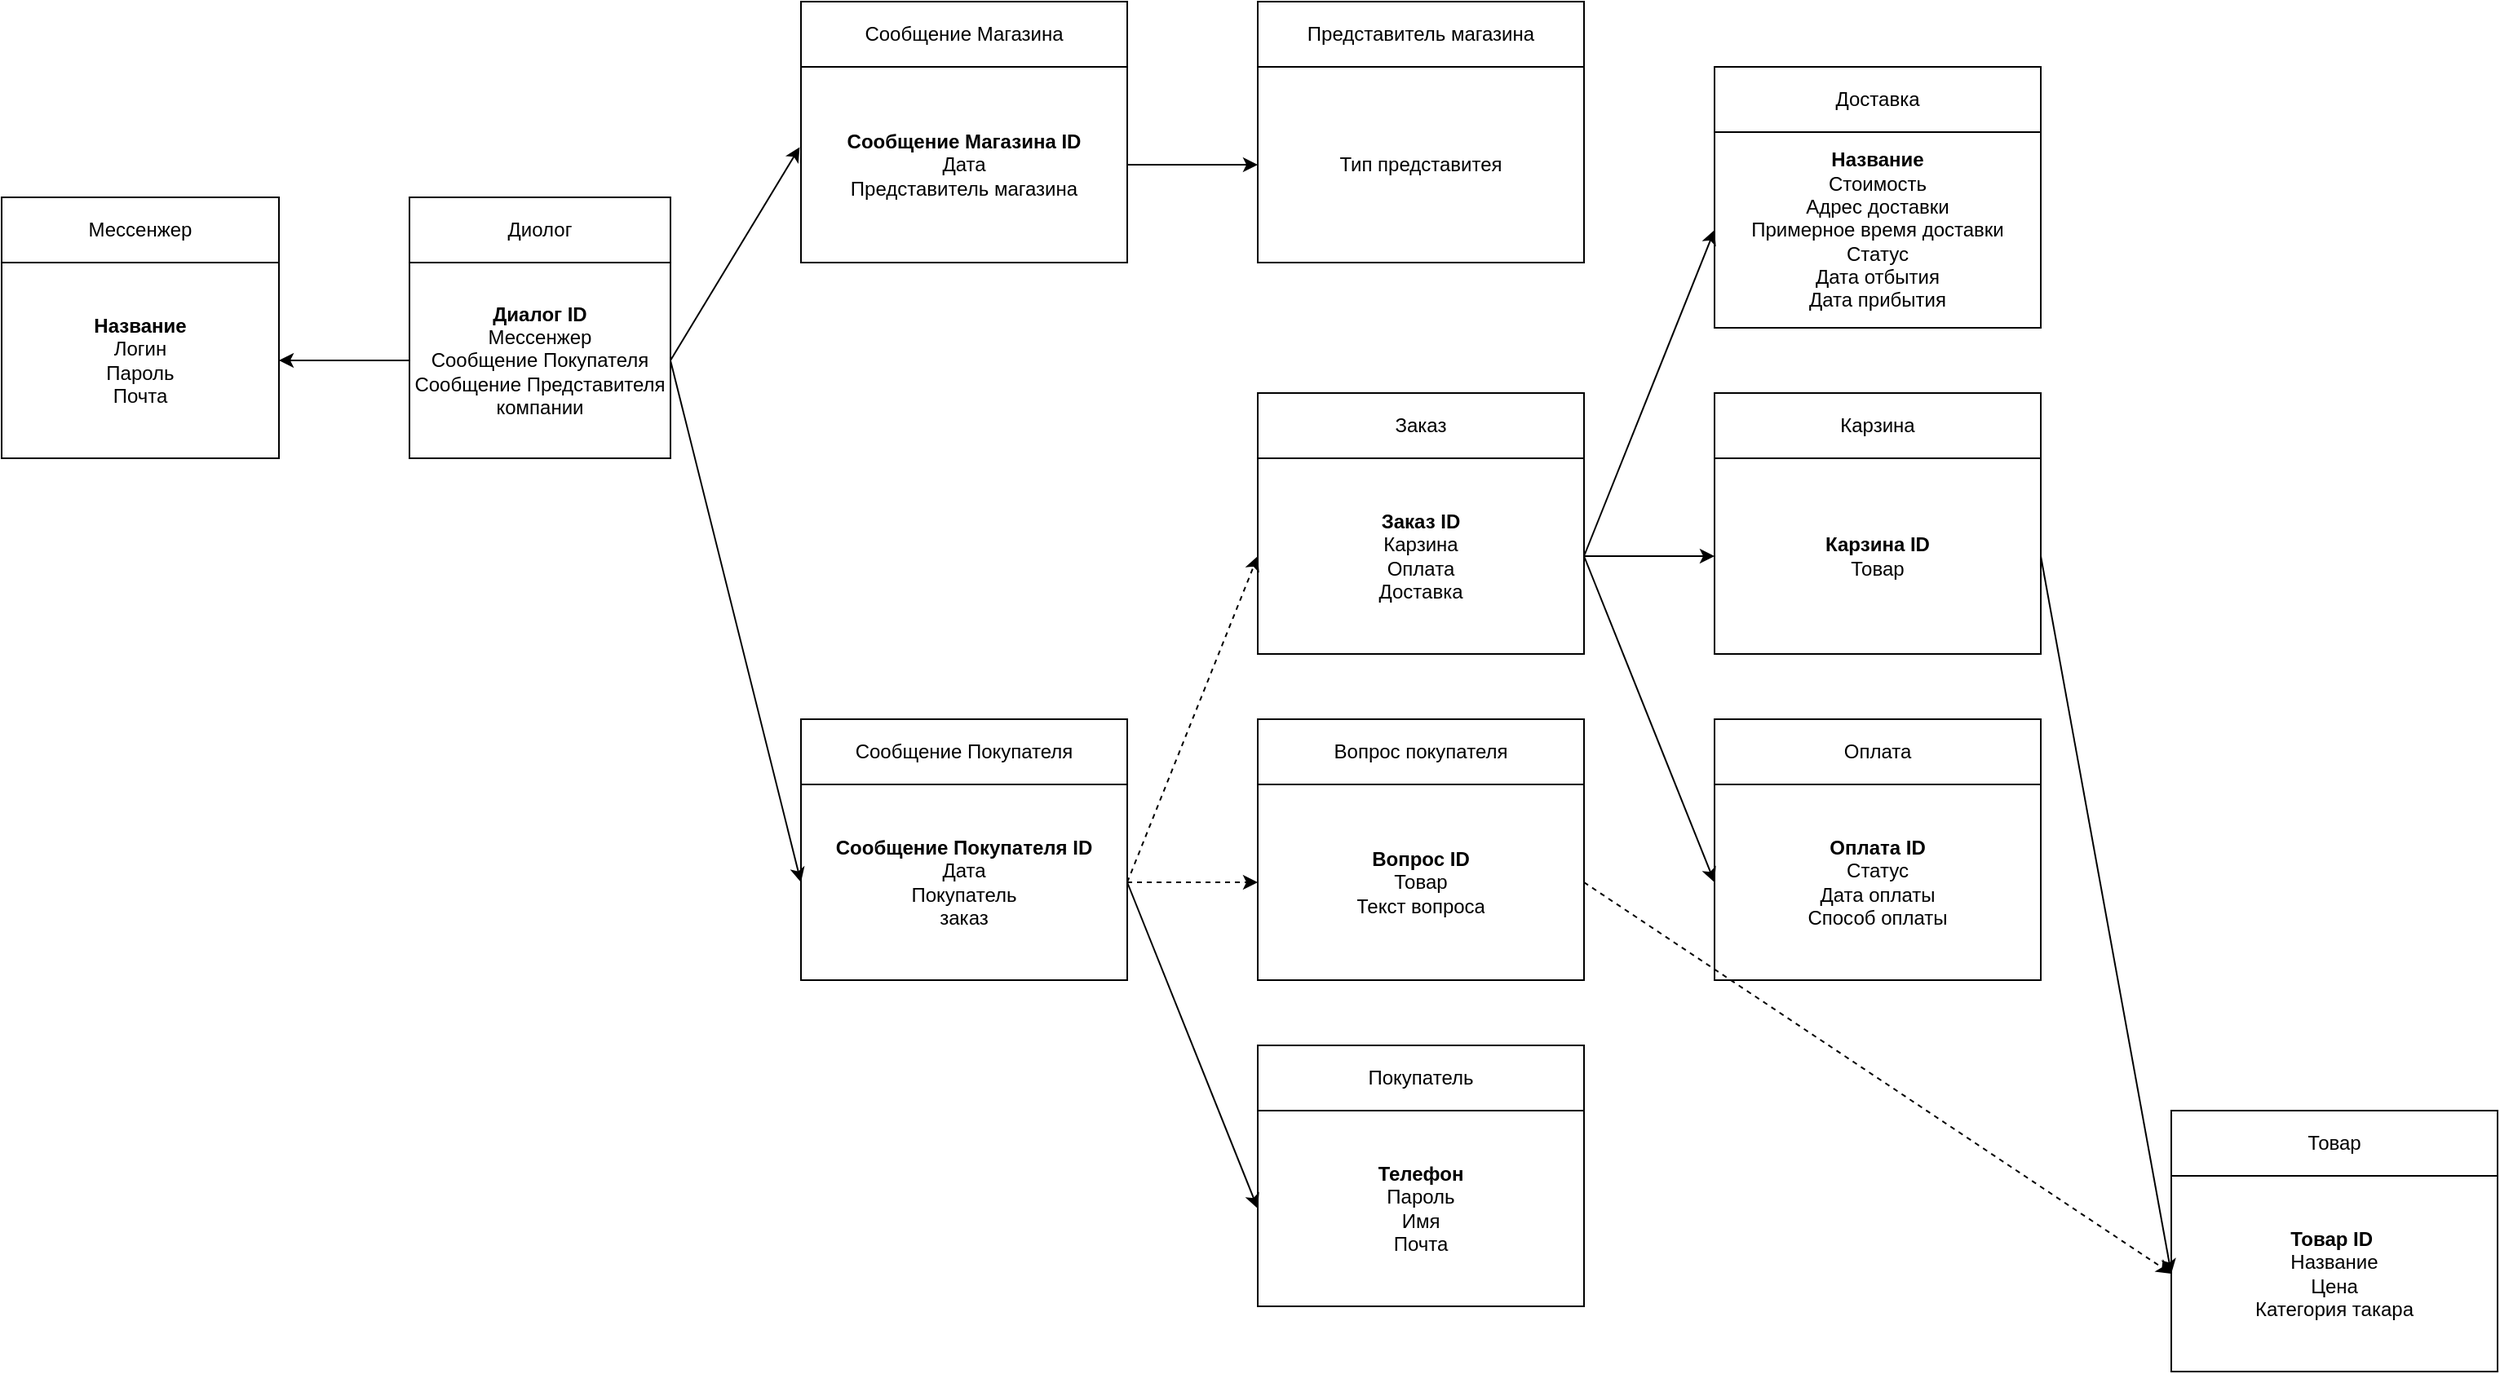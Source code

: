 <mxfile version="13.9.9" type="github">
  <diagram id="C5RBs43oDa-KdzZeNtuy" name="Page-1">
    <mxGraphModel dx="3197" dy="1323" grid="1" gridSize="10" guides="1" tooltips="1" connect="1" arrows="1" fold="1" page="1" pageScale="1" pageWidth="827" pageHeight="1169" math="0" shadow="0">
      <root>
        <mxCell id="WIyWlLk6GJQsqaUBKTNV-0" />
        <mxCell id="WIyWlLk6GJQsqaUBKTNV-1" parent="WIyWlLk6GJQsqaUBKTNV-0" />
        <mxCell id="WCMqi-JjXJPowefvI_k4-24" style="edgeStyle=none;rounded=0;orthogonalLoop=1;jettySize=auto;html=1;exitX=0;exitY=0.25;exitDx=0;exitDy=0;" parent="WIyWlLk6GJQsqaUBKTNV-1" edge="1">
          <mxGeometry relative="1" as="geometry">
            <mxPoint x="280" y="290" as="sourcePoint" />
            <mxPoint x="280" y="290" as="targetPoint" />
          </mxGeometry>
        </mxCell>
        <mxCell id="WCMqi-JjXJPowefvI_k4-28" value="" style="shape=table;html=1;whiteSpace=wrap;startSize=0;container=1;collapsible=0;childLayout=tableLayout;swimlaneFillColor=none;" parent="WIyWlLk6GJQsqaUBKTNV-1" vertex="1">
          <mxGeometry x="-40" y="760" width="200" height="160" as="geometry" />
        </mxCell>
        <mxCell id="WCMqi-JjXJPowefvI_k4-29" value="" style="shape=partialRectangle;html=1;whiteSpace=wrap;collapsible=0;dropTarget=0;pointerEvents=0;fillColor=none;top=0;left=0;bottom=0;right=0;points=[[0,0.5],[1,0.5]];portConstraint=eastwest;" parent="WCMqi-JjXJPowefvI_k4-28" vertex="1">
          <mxGeometry width="200" height="40" as="geometry" />
        </mxCell>
        <mxCell id="WCMqi-JjXJPowefvI_k4-30" value="Покупатель" style="shape=partialRectangle;html=1;whiteSpace=wrap;connectable=0;overflow=hidden;fillColor=none;top=0;left=0;bottom=0;right=0;" parent="WCMqi-JjXJPowefvI_k4-29" vertex="1">
          <mxGeometry width="200" height="40" as="geometry" />
        </mxCell>
        <mxCell id="WCMqi-JjXJPowefvI_k4-31" value="" style="shape=partialRectangle;html=1;whiteSpace=wrap;collapsible=0;dropTarget=0;pointerEvents=0;fillColor=none;top=0;left=0;bottom=0;right=0;points=[[0,0.5],[1,0.5]];portConstraint=eastwest;" parent="WCMqi-JjXJPowefvI_k4-28" vertex="1">
          <mxGeometry y="40" width="200" height="120" as="geometry" />
        </mxCell>
        <mxCell id="WCMqi-JjXJPowefvI_k4-32" value="&lt;span&gt;&lt;b&gt;Телефон&lt;/b&gt;&lt;br&gt;Пароль&lt;br&gt;Имя&lt;br&gt;Почта&lt;/span&gt;" style="shape=partialRectangle;html=1;whiteSpace=wrap;connectable=0;overflow=hidden;fillColor=none;top=0;left=0;bottom=0;right=0;" parent="WCMqi-JjXJPowefvI_k4-31" vertex="1">
          <mxGeometry width="200" height="120" as="geometry" />
        </mxCell>
        <mxCell id="WCMqi-JjXJPowefvI_k4-46" value="" style="shape=table;html=1;whiteSpace=wrap;startSize=0;container=1;collapsible=0;childLayout=tableLayout;" parent="WIyWlLk6GJQsqaUBKTNV-1" vertex="1">
          <mxGeometry x="-320" y="560" width="200" height="160" as="geometry" />
        </mxCell>
        <mxCell id="WCMqi-JjXJPowefvI_k4-47" value="" style="shape=partialRectangle;html=1;whiteSpace=wrap;collapsible=0;dropTarget=0;pointerEvents=0;fillColor=none;top=0;left=0;bottom=0;right=0;points=[[0,0.5],[1,0.5]];portConstraint=eastwest;" parent="WCMqi-JjXJPowefvI_k4-46" vertex="1">
          <mxGeometry width="200" height="40" as="geometry" />
        </mxCell>
        <mxCell id="WCMqi-JjXJPowefvI_k4-48" value="Сообщение Покупателя" style="shape=partialRectangle;html=1;whiteSpace=wrap;connectable=0;overflow=hidden;fillColor=none;top=0;left=0;bottom=0;right=0;" parent="WCMqi-JjXJPowefvI_k4-47" vertex="1">
          <mxGeometry width="200" height="40" as="geometry" />
        </mxCell>
        <mxCell id="WCMqi-JjXJPowefvI_k4-49" value="" style="shape=partialRectangle;html=1;whiteSpace=wrap;collapsible=0;dropTarget=0;pointerEvents=0;fillColor=none;top=0;left=0;bottom=0;right=0;points=[[0,0.5],[1,0.5]];portConstraint=eastwest;" parent="WCMqi-JjXJPowefvI_k4-46" vertex="1">
          <mxGeometry y="40" width="200" height="120" as="geometry" />
        </mxCell>
        <mxCell id="WCMqi-JjXJPowefvI_k4-50" value="&lt;b&gt;Сообщение Покупателя ID&lt;/b&gt;&lt;br&gt;Дата&lt;br&gt;Покупатель&lt;br&gt;заказ" style="shape=partialRectangle;html=1;whiteSpace=wrap;connectable=0;overflow=hidden;fillColor=none;top=0;left=0;bottom=0;right=0;" parent="WCMqi-JjXJPowefvI_k4-49" vertex="1">
          <mxGeometry width="200" height="120" as="geometry" />
        </mxCell>
        <mxCell id="WCMqi-JjXJPowefvI_k4-51" value="" style="shape=table;html=1;whiteSpace=wrap;startSize=0;container=1;collapsible=0;childLayout=tableLayout;" parent="WIyWlLk6GJQsqaUBKTNV-1" vertex="1">
          <mxGeometry x="-560" y="240" width="160" height="160" as="geometry" />
        </mxCell>
        <mxCell id="WCMqi-JjXJPowefvI_k4-52" value="" style="shape=partialRectangle;html=1;whiteSpace=wrap;collapsible=0;dropTarget=0;pointerEvents=0;fillColor=none;top=0;left=0;bottom=0;right=0;points=[[0,0.5],[1,0.5]];portConstraint=eastwest;" parent="WCMqi-JjXJPowefvI_k4-51" vertex="1">
          <mxGeometry width="160" height="40" as="geometry" />
        </mxCell>
        <mxCell id="WCMqi-JjXJPowefvI_k4-53" value="Диолог" style="shape=partialRectangle;html=1;whiteSpace=wrap;connectable=0;overflow=hidden;fillColor=none;top=0;left=0;bottom=0;right=0;" parent="WCMqi-JjXJPowefvI_k4-52" vertex="1">
          <mxGeometry width="160" height="40" as="geometry" />
        </mxCell>
        <mxCell id="WCMqi-JjXJPowefvI_k4-54" value="" style="shape=partialRectangle;html=1;whiteSpace=wrap;collapsible=0;dropTarget=0;pointerEvents=0;fillColor=none;top=0;left=0;bottom=0;right=0;points=[[0,0.5],[1,0.5]];portConstraint=eastwest;" parent="WCMqi-JjXJPowefvI_k4-51" vertex="1">
          <mxGeometry y="40" width="160" height="120" as="geometry" />
        </mxCell>
        <mxCell id="WCMqi-JjXJPowefvI_k4-55" value="&lt;b&gt;Диалог ID&lt;br&gt;&lt;/b&gt;Мессенжер&lt;br&gt;Сообщение Покупателя&lt;br&gt;Сообщение Представителя компании" style="shape=partialRectangle;html=1;whiteSpace=wrap;connectable=0;overflow=hidden;fillColor=none;top=0;left=0;bottom=0;right=0;" parent="WCMqi-JjXJPowefvI_k4-54" vertex="1">
          <mxGeometry width="160" height="120" as="geometry" />
        </mxCell>
        <mxCell id="WCMqi-JjXJPowefvI_k4-56" value="" style="shape=table;html=1;whiteSpace=wrap;startSize=0;container=1;collapsible=0;childLayout=tableLayout;" parent="WIyWlLk6GJQsqaUBKTNV-1" vertex="1">
          <mxGeometry x="520" y="800" width="200" height="160" as="geometry" />
        </mxCell>
        <mxCell id="WCMqi-JjXJPowefvI_k4-57" value="" style="shape=partialRectangle;html=1;whiteSpace=wrap;collapsible=0;dropTarget=0;pointerEvents=0;fillColor=none;top=0;left=0;bottom=0;right=0;points=[[0,0.5],[1,0.5]];portConstraint=eastwest;" parent="WCMqi-JjXJPowefvI_k4-56" vertex="1">
          <mxGeometry width="200" height="40" as="geometry" />
        </mxCell>
        <mxCell id="WCMqi-JjXJPowefvI_k4-58" value="Товар" style="shape=partialRectangle;html=1;whiteSpace=wrap;connectable=0;overflow=hidden;fillColor=none;top=0;left=0;bottom=0;right=0;" parent="WCMqi-JjXJPowefvI_k4-57" vertex="1">
          <mxGeometry width="200" height="40" as="geometry" />
        </mxCell>
        <mxCell id="WCMqi-JjXJPowefvI_k4-59" value="" style="shape=partialRectangle;html=1;whiteSpace=wrap;collapsible=0;dropTarget=0;pointerEvents=0;fillColor=none;top=0;left=0;bottom=0;right=0;points=[[0,0.5],[1,0.5]];portConstraint=eastwest;" parent="WCMqi-JjXJPowefvI_k4-56" vertex="1">
          <mxGeometry y="40" width="200" height="120" as="geometry" />
        </mxCell>
        <mxCell id="WCMqi-JjXJPowefvI_k4-60" value="&lt;b&gt;Товар ID&lt;/b&gt;&amp;nbsp;&lt;br&gt;Название&lt;br&gt;Цена&lt;br&gt;Категория такара" style="shape=partialRectangle;html=1;whiteSpace=wrap;connectable=0;overflow=hidden;fillColor=none;top=0;left=0;bottom=0;right=0;" parent="WCMqi-JjXJPowefvI_k4-59" vertex="1">
          <mxGeometry width="200" height="120" as="geometry" />
        </mxCell>
        <mxCell id="WCMqi-JjXJPowefvI_k4-61" value="" style="shape=table;html=1;whiteSpace=wrap;startSize=0;container=1;collapsible=0;childLayout=tableLayout;" parent="WIyWlLk6GJQsqaUBKTNV-1" vertex="1">
          <mxGeometry x="240" y="360" width="200" height="160" as="geometry" />
        </mxCell>
        <mxCell id="WCMqi-JjXJPowefvI_k4-62" value="" style="shape=partialRectangle;html=1;whiteSpace=wrap;collapsible=0;dropTarget=0;pointerEvents=0;fillColor=none;top=0;left=0;bottom=0;right=0;points=[[0,0.5],[1,0.5]];portConstraint=eastwest;" parent="WCMqi-JjXJPowefvI_k4-61" vertex="1">
          <mxGeometry width="200" height="40" as="geometry" />
        </mxCell>
        <mxCell id="WCMqi-JjXJPowefvI_k4-63" value="Карзина" style="shape=partialRectangle;html=1;whiteSpace=wrap;connectable=0;overflow=hidden;fillColor=none;top=0;left=0;bottom=0;right=0;" parent="WCMqi-JjXJPowefvI_k4-62" vertex="1">
          <mxGeometry width="200" height="40" as="geometry" />
        </mxCell>
        <mxCell id="WCMqi-JjXJPowefvI_k4-64" value="" style="shape=partialRectangle;html=1;whiteSpace=wrap;collapsible=0;dropTarget=0;pointerEvents=0;fillColor=none;top=0;left=0;bottom=0;right=0;points=[[0,0.5],[1,0.5]];portConstraint=eastwest;" parent="WCMqi-JjXJPowefvI_k4-61" vertex="1">
          <mxGeometry y="40" width="200" height="120" as="geometry" />
        </mxCell>
        <mxCell id="WCMqi-JjXJPowefvI_k4-65" value="&lt;b&gt;Карзина ID&lt;br&gt;&lt;/b&gt;Товар&lt;b&gt;&lt;br&gt;&lt;/b&gt;" style="shape=partialRectangle;html=1;whiteSpace=wrap;connectable=0;overflow=hidden;fillColor=none;top=0;left=0;bottom=0;right=0;" parent="WCMqi-JjXJPowefvI_k4-64" vertex="1">
          <mxGeometry width="200" height="120" as="geometry" />
        </mxCell>
        <mxCell id="WCMqi-JjXJPowefvI_k4-66" value="" style="shape=table;html=1;whiteSpace=wrap;startSize=0;container=1;collapsible=0;childLayout=tableLayout;" parent="WIyWlLk6GJQsqaUBKTNV-1" vertex="1">
          <mxGeometry x="-40" y="360" width="200" height="160" as="geometry" />
        </mxCell>
        <mxCell id="WCMqi-JjXJPowefvI_k4-67" value="" style="shape=partialRectangle;html=1;whiteSpace=wrap;collapsible=0;dropTarget=0;pointerEvents=0;fillColor=none;top=0;left=0;bottom=0;right=0;points=[[0,0.5],[1,0.5]];portConstraint=eastwest;" parent="WCMqi-JjXJPowefvI_k4-66" vertex="1">
          <mxGeometry width="200" height="40" as="geometry" />
        </mxCell>
        <mxCell id="WCMqi-JjXJPowefvI_k4-68" value="Заказ" style="shape=partialRectangle;html=1;whiteSpace=wrap;connectable=0;overflow=hidden;fillColor=none;top=0;left=0;bottom=0;right=0;" parent="WCMqi-JjXJPowefvI_k4-67" vertex="1">
          <mxGeometry width="200" height="40" as="geometry" />
        </mxCell>
        <mxCell id="WCMqi-JjXJPowefvI_k4-69" value="" style="shape=partialRectangle;html=1;whiteSpace=wrap;collapsible=0;dropTarget=0;pointerEvents=0;fillColor=none;top=0;left=0;bottom=0;right=0;points=[[0,0.5],[1,0.5]];portConstraint=eastwest;" parent="WCMqi-JjXJPowefvI_k4-66" vertex="1">
          <mxGeometry y="40" width="200" height="120" as="geometry" />
        </mxCell>
        <mxCell id="WCMqi-JjXJPowefvI_k4-70" value="&lt;b&gt;Заказ ID&lt;/b&gt;&lt;br&gt;Карзина&lt;br&gt;Оплата&lt;br&gt;Доставка" style="shape=partialRectangle;html=1;whiteSpace=wrap;connectable=0;overflow=hidden;fillColor=none;top=0;left=0;bottom=0;right=0;" parent="WCMqi-JjXJPowefvI_k4-69" vertex="1">
          <mxGeometry width="200" height="120" as="geometry" />
        </mxCell>
        <mxCell id="WCMqi-JjXJPowefvI_k4-82" value="" style="shape=table;html=1;whiteSpace=wrap;startSize=0;container=1;collapsible=0;childLayout=tableLayout;" parent="WIyWlLk6GJQsqaUBKTNV-1" vertex="1">
          <mxGeometry x="-40" y="120" width="200" height="160" as="geometry" />
        </mxCell>
        <mxCell id="WCMqi-JjXJPowefvI_k4-83" value="" style="shape=partialRectangle;html=1;whiteSpace=wrap;collapsible=0;dropTarget=0;pointerEvents=0;fillColor=none;top=0;left=0;bottom=0;right=0;points=[[0,0.5],[1,0.5]];portConstraint=eastwest;" parent="WCMqi-JjXJPowefvI_k4-82" vertex="1">
          <mxGeometry width="200" height="40" as="geometry" />
        </mxCell>
        <mxCell id="WCMqi-JjXJPowefvI_k4-84" value="Представитель магазина" style="shape=partialRectangle;html=1;whiteSpace=wrap;connectable=0;overflow=hidden;fillColor=none;top=0;left=0;bottom=0;right=0;" parent="WCMqi-JjXJPowefvI_k4-83" vertex="1">
          <mxGeometry width="200" height="40" as="geometry" />
        </mxCell>
        <mxCell id="WCMqi-JjXJPowefvI_k4-85" value="" style="shape=partialRectangle;html=1;whiteSpace=wrap;collapsible=0;dropTarget=0;pointerEvents=0;fillColor=none;top=0;left=0;bottom=0;right=0;points=[[0,0.5],[1,0.5]];portConstraint=eastwest;" parent="WCMqi-JjXJPowefvI_k4-82" vertex="1">
          <mxGeometry y="40" width="200" height="120" as="geometry" />
        </mxCell>
        <mxCell id="WCMqi-JjXJPowefvI_k4-86" value="Тип представитея" style="shape=partialRectangle;html=1;whiteSpace=wrap;connectable=0;overflow=hidden;fillColor=none;top=0;left=0;bottom=0;right=0;" parent="WCMqi-JjXJPowefvI_k4-85" vertex="1">
          <mxGeometry width="200" height="120" as="geometry" />
        </mxCell>
        <mxCell id="WCMqi-JjXJPowefvI_k4-97" value="" style="shape=table;html=1;whiteSpace=wrap;startSize=0;container=1;collapsible=0;childLayout=tableLayout;shadow=0;" parent="WIyWlLk6GJQsqaUBKTNV-1" vertex="1">
          <mxGeometry x="-320" y="120" width="200" height="160" as="geometry" />
        </mxCell>
        <mxCell id="WCMqi-JjXJPowefvI_k4-98" value="" style="shape=partialRectangle;html=1;whiteSpace=wrap;collapsible=0;dropTarget=0;pointerEvents=0;fillColor=none;top=0;left=0;bottom=0;right=0;points=[[0,0.5],[1,0.5]];portConstraint=eastwest;" parent="WCMqi-JjXJPowefvI_k4-97" vertex="1">
          <mxGeometry width="200" height="40" as="geometry" />
        </mxCell>
        <mxCell id="WCMqi-JjXJPowefvI_k4-99" value="Сообщение Магазина" style="shape=partialRectangle;html=1;whiteSpace=wrap;connectable=0;overflow=hidden;fillColor=none;top=0;left=0;bottom=0;right=0;" parent="WCMqi-JjXJPowefvI_k4-98" vertex="1">
          <mxGeometry width="200" height="40" as="geometry" />
        </mxCell>
        <mxCell id="WCMqi-JjXJPowefvI_k4-105" style="edgeStyle=none;rounded=0;orthogonalLoop=1;jettySize=auto;html=1;" parent="WCMqi-JjXJPowefvI_k4-97" source="WCMqi-JjXJPowefvI_k4-100" target="WCMqi-JjXJPowefvI_k4-98" edge="1">
          <mxGeometry relative="1" as="geometry" />
        </mxCell>
        <mxCell id="WCMqi-JjXJPowefvI_k4-100" value="" style="shape=partialRectangle;html=1;whiteSpace=wrap;collapsible=0;dropTarget=0;pointerEvents=0;fillColor=none;top=0;left=0;bottom=0;right=0;points=[[0,0.5],[1,0.5]];portConstraint=eastwest;" parent="WCMqi-JjXJPowefvI_k4-97" vertex="1">
          <mxGeometry y="40" width="200" height="120" as="geometry" />
        </mxCell>
        <mxCell id="WCMqi-JjXJPowefvI_k4-101" value="&lt;b&gt;Сообщение Магазина ID&lt;/b&gt;&lt;br&gt;Дата&lt;br&gt;Представитель магазина" style="shape=partialRectangle;html=1;whiteSpace=wrap;connectable=0;overflow=hidden;fillColor=none;top=0;left=0;bottom=0;right=0;" parent="WCMqi-JjXJPowefvI_k4-100" vertex="1">
          <mxGeometry width="200" height="120" as="geometry" />
        </mxCell>
        <mxCell id="WCMqi-JjXJPowefvI_k4-103" style="edgeStyle=none;rounded=0;orthogonalLoop=1;jettySize=auto;html=1;exitX=1;exitY=0.5;exitDx=0;exitDy=0;entryX=-0.004;entryY=0.41;entryDx=0;entryDy=0;entryPerimeter=0;" parent="WIyWlLk6GJQsqaUBKTNV-1" source="WCMqi-JjXJPowefvI_k4-54" target="WCMqi-JjXJPowefvI_k4-100" edge="1">
          <mxGeometry relative="1" as="geometry" />
        </mxCell>
        <mxCell id="WCMqi-JjXJPowefvI_k4-104" value="" style="endArrow=classic;html=1;exitX=1;exitY=0.5;exitDx=0;exitDy=0;entryX=0;entryY=0.5;entryDx=0;entryDy=0;" parent="WIyWlLk6GJQsqaUBKTNV-1" source="WCMqi-JjXJPowefvI_k4-54" target="WCMqi-JjXJPowefvI_k4-49" edge="1">
          <mxGeometry width="50" height="50" relative="1" as="geometry">
            <mxPoint x="70" y="500" as="sourcePoint" />
            <mxPoint x="120" y="450" as="targetPoint" />
          </mxGeometry>
        </mxCell>
        <mxCell id="WCMqi-JjXJPowefvI_k4-107" style="edgeStyle=none;rounded=0;orthogonalLoop=1;jettySize=auto;html=1;exitX=1;exitY=0.5;exitDx=0;exitDy=0;entryX=0;entryY=0.5;entryDx=0;entryDy=0;" parent="WIyWlLk6GJQsqaUBKTNV-1" source="WCMqi-JjXJPowefvI_k4-69" target="WCMqi-JjXJPowefvI_k4-64" edge="1">
          <mxGeometry relative="1" as="geometry" />
        </mxCell>
        <mxCell id="WCMqi-JjXJPowefvI_k4-108" style="edgeStyle=none;rounded=0;orthogonalLoop=1;jettySize=auto;html=1;exitX=1;exitY=0.5;exitDx=0;exitDy=0;entryX=0;entryY=0.5;entryDx=0;entryDy=0;" parent="WIyWlLk6GJQsqaUBKTNV-1" source="WCMqi-JjXJPowefvI_k4-64" target="WCMqi-JjXJPowefvI_k4-59" edge="1">
          <mxGeometry relative="1" as="geometry" />
        </mxCell>
        <mxCell id="WCMqi-JjXJPowefvI_k4-109" style="edgeStyle=none;rounded=0;orthogonalLoop=1;jettySize=auto;html=1;exitX=1;exitY=0.5;exitDx=0;exitDy=0;entryX=0;entryY=0.5;entryDx=0;entryDy=0;" parent="WIyWlLk6GJQsqaUBKTNV-1" source="WCMqi-JjXJPowefvI_k4-49" target="WCMqi-JjXJPowefvI_k4-31" edge="1">
          <mxGeometry relative="1" as="geometry" />
        </mxCell>
        <mxCell id="WCMqi-JjXJPowefvI_k4-110" style="edgeStyle=none;rounded=0;orthogonalLoop=1;jettySize=auto;html=1;entryX=0;entryY=0.5;entryDx=0;entryDy=0;exitX=1;exitY=0.5;exitDx=0;exitDy=0;" parent="WIyWlLk6GJQsqaUBKTNV-1" source="WCMqi-JjXJPowefvI_k4-100" target="WCMqi-JjXJPowefvI_k4-85" edge="1">
          <mxGeometry relative="1" as="geometry">
            <mxPoint x="-90" y="210" as="sourcePoint" />
          </mxGeometry>
        </mxCell>
        <mxCell id="WCMqi-JjXJPowefvI_k4-117" value="" style="shape=table;html=1;whiteSpace=wrap;startSize=0;container=1;collapsible=0;childLayout=tableLayout;" parent="WIyWlLk6GJQsqaUBKTNV-1" vertex="1">
          <mxGeometry x="240" y="160" width="200" height="160" as="geometry" />
        </mxCell>
        <mxCell id="WCMqi-JjXJPowefvI_k4-118" value="" style="shape=partialRectangle;html=1;whiteSpace=wrap;collapsible=0;dropTarget=0;pointerEvents=0;fillColor=none;top=0;left=0;bottom=0;right=0;points=[[0,0.5],[1,0.5]];portConstraint=eastwest;" parent="WCMqi-JjXJPowefvI_k4-117" vertex="1">
          <mxGeometry width="200" height="40" as="geometry" />
        </mxCell>
        <mxCell id="WCMqi-JjXJPowefvI_k4-119" value="Доставка" style="shape=partialRectangle;html=1;whiteSpace=wrap;connectable=0;overflow=hidden;fillColor=none;top=0;left=0;bottom=0;right=0;" parent="WCMqi-JjXJPowefvI_k4-118" vertex="1">
          <mxGeometry width="200" height="40" as="geometry" />
        </mxCell>
        <mxCell id="WCMqi-JjXJPowefvI_k4-120" value="" style="shape=partialRectangle;html=1;whiteSpace=wrap;collapsible=0;dropTarget=0;pointerEvents=0;fillColor=none;top=0;left=0;bottom=0;right=0;points=[[0,0.5],[1,0.5]];portConstraint=eastwest;" parent="WCMqi-JjXJPowefvI_k4-117" vertex="1">
          <mxGeometry y="40" width="200" height="120" as="geometry" />
        </mxCell>
        <mxCell id="WCMqi-JjXJPowefvI_k4-121" value="&lt;b&gt;Название&lt;br&gt;&lt;/b&gt;Стоимость&lt;br&gt;Адрес доставки&lt;br&gt;Примерное время доставки&lt;br&gt;Статус&lt;br&gt;Дата отбытия&lt;br&gt;Дата прибытия&lt;b&gt;&lt;br&gt;&lt;/b&gt;" style="shape=partialRectangle;html=1;whiteSpace=wrap;connectable=0;overflow=hidden;fillColor=none;top=0;left=0;bottom=0;right=0;" parent="WCMqi-JjXJPowefvI_k4-120" vertex="1">
          <mxGeometry width="200" height="120" as="geometry" />
        </mxCell>
        <mxCell id="WCMqi-JjXJPowefvI_k4-122" value="" style="shape=table;html=1;whiteSpace=wrap;startSize=0;container=1;collapsible=0;childLayout=tableLayout;" parent="WIyWlLk6GJQsqaUBKTNV-1" vertex="1">
          <mxGeometry x="240" y="560" width="200" height="160" as="geometry" />
        </mxCell>
        <mxCell id="WCMqi-JjXJPowefvI_k4-123" value="" style="shape=partialRectangle;html=1;whiteSpace=wrap;collapsible=0;dropTarget=0;pointerEvents=0;fillColor=none;top=0;left=0;bottom=0;right=0;points=[[0,0.5],[1,0.5]];portConstraint=eastwest;" parent="WCMqi-JjXJPowefvI_k4-122" vertex="1">
          <mxGeometry width="200" height="40" as="geometry" />
        </mxCell>
        <mxCell id="WCMqi-JjXJPowefvI_k4-124" value="Оплата" style="shape=partialRectangle;html=1;whiteSpace=wrap;connectable=0;overflow=hidden;fillColor=none;top=0;left=0;bottom=0;right=0;" parent="WCMqi-JjXJPowefvI_k4-123" vertex="1">
          <mxGeometry width="200" height="40" as="geometry" />
        </mxCell>
        <mxCell id="WCMqi-JjXJPowefvI_k4-125" value="" style="shape=partialRectangle;html=1;whiteSpace=wrap;collapsible=0;dropTarget=0;pointerEvents=0;fillColor=none;top=0;left=0;bottom=0;right=0;points=[[0,0.5],[1,0.5]];portConstraint=eastwest;" parent="WCMqi-JjXJPowefvI_k4-122" vertex="1">
          <mxGeometry y="40" width="200" height="120" as="geometry" />
        </mxCell>
        <mxCell id="WCMqi-JjXJPowefvI_k4-126" value="&lt;b&gt;Оплата ID&lt;br&gt;&lt;/b&gt;Статус&lt;br&gt;Дата оплаты&lt;br&gt;Способ оплаты&lt;b&gt;&lt;br&gt;&lt;/b&gt;" style="shape=partialRectangle;html=1;whiteSpace=wrap;connectable=0;overflow=hidden;fillColor=none;top=0;left=0;bottom=0;right=0;" parent="WCMqi-JjXJPowefvI_k4-125" vertex="1">
          <mxGeometry width="200" height="120" as="geometry" />
        </mxCell>
        <mxCell id="WCMqi-JjXJPowefvI_k4-127" style="edgeStyle=none;rounded=0;orthogonalLoop=1;jettySize=auto;html=1;exitX=1;exitY=0.5;exitDx=0;exitDy=0;entryX=0;entryY=0.5;entryDx=0;entryDy=0;" parent="WIyWlLk6GJQsqaUBKTNV-1" source="WCMqi-JjXJPowefvI_k4-69" target="WCMqi-JjXJPowefvI_k4-120" edge="1">
          <mxGeometry relative="1" as="geometry" />
        </mxCell>
        <mxCell id="WCMqi-JjXJPowefvI_k4-128" style="edgeStyle=none;rounded=0;orthogonalLoop=1;jettySize=auto;html=1;exitX=1;exitY=0.5;exitDx=0;exitDy=0;entryX=0;entryY=0.5;entryDx=0;entryDy=0;" parent="WIyWlLk6GJQsqaUBKTNV-1" source="WCMqi-JjXJPowefvI_k4-69" target="WCMqi-JjXJPowefvI_k4-125" edge="1">
          <mxGeometry relative="1" as="geometry" />
        </mxCell>
        <mxCell id="WCMqi-JjXJPowefvI_k4-129" value="" style="shape=table;html=1;whiteSpace=wrap;startSize=0;container=1;collapsible=0;childLayout=tableLayout;" parent="WIyWlLk6GJQsqaUBKTNV-1" vertex="1">
          <mxGeometry x="-810" y="240" width="170" height="160" as="geometry" />
        </mxCell>
        <mxCell id="WCMqi-JjXJPowefvI_k4-130" value="" style="shape=partialRectangle;html=1;whiteSpace=wrap;collapsible=0;dropTarget=0;pointerEvents=0;fillColor=none;top=0;left=0;bottom=0;right=0;points=[[0,0.5],[1,0.5]];portConstraint=eastwest;" parent="WCMqi-JjXJPowefvI_k4-129" vertex="1">
          <mxGeometry width="170" height="40" as="geometry" />
        </mxCell>
        <mxCell id="WCMqi-JjXJPowefvI_k4-131" value="Мессенжер" style="shape=partialRectangle;html=1;whiteSpace=wrap;connectable=0;overflow=hidden;fillColor=none;top=0;left=0;bottom=0;right=0;" parent="WCMqi-JjXJPowefvI_k4-130" vertex="1">
          <mxGeometry width="170" height="40" as="geometry" />
        </mxCell>
        <mxCell id="WCMqi-JjXJPowefvI_k4-132" value="" style="shape=partialRectangle;html=1;whiteSpace=wrap;collapsible=0;dropTarget=0;pointerEvents=0;fillColor=none;top=0;left=0;bottom=0;right=0;points=[[0,0.5],[1,0.5]];portConstraint=eastwest;" parent="WCMqi-JjXJPowefvI_k4-129" vertex="1">
          <mxGeometry y="40" width="170" height="120" as="geometry" />
        </mxCell>
        <mxCell id="WCMqi-JjXJPowefvI_k4-133" value="&lt;b&gt;Название&lt;br&gt;&lt;/b&gt;Логин&lt;br&gt;Пароль&lt;br&gt;Почта" style="shape=partialRectangle;html=1;whiteSpace=wrap;connectable=0;overflow=hidden;fillColor=none;top=0;left=0;bottom=0;right=0;" parent="WCMqi-JjXJPowefvI_k4-132" vertex="1">
          <mxGeometry width="170" height="120" as="geometry" />
        </mxCell>
        <mxCell id="WCMqi-JjXJPowefvI_k4-134" style="edgeStyle=none;rounded=0;orthogonalLoop=1;jettySize=auto;html=1;exitX=0;exitY=0.5;exitDx=0;exitDy=0;entryX=1;entryY=0.5;entryDx=0;entryDy=0;" parent="WIyWlLk6GJQsqaUBKTNV-1" source="WCMqi-JjXJPowefvI_k4-54" target="WCMqi-JjXJPowefvI_k4-132" edge="1">
          <mxGeometry relative="1" as="geometry" />
        </mxCell>
        <mxCell id="WCMqi-JjXJPowefvI_k4-141" value="" style="shape=table;html=1;whiteSpace=wrap;startSize=0;container=1;collapsible=0;childLayout=tableLayout;" parent="WIyWlLk6GJQsqaUBKTNV-1" vertex="1">
          <mxGeometry x="-40" y="560" width="200" height="160" as="geometry" />
        </mxCell>
        <mxCell id="WCMqi-JjXJPowefvI_k4-142" value="" style="shape=partialRectangle;html=1;whiteSpace=wrap;collapsible=0;dropTarget=0;pointerEvents=0;fillColor=none;top=0;left=0;bottom=0;right=0;points=[[0,0.5],[1,0.5]];portConstraint=eastwest;" parent="WCMqi-JjXJPowefvI_k4-141" vertex="1">
          <mxGeometry width="200" height="40" as="geometry" />
        </mxCell>
        <mxCell id="WCMqi-JjXJPowefvI_k4-143" value="Вопрос покупателя" style="shape=partialRectangle;html=1;whiteSpace=wrap;connectable=0;overflow=hidden;fillColor=none;top=0;left=0;bottom=0;right=0;" parent="WCMqi-JjXJPowefvI_k4-142" vertex="1">
          <mxGeometry width="200" height="40" as="geometry" />
        </mxCell>
        <mxCell id="WCMqi-JjXJPowefvI_k4-144" value="" style="shape=partialRectangle;html=1;whiteSpace=wrap;collapsible=0;dropTarget=0;pointerEvents=0;fillColor=none;top=0;left=0;bottom=0;right=0;points=[[0,0.5],[1,0.5]];portConstraint=eastwest;" parent="WCMqi-JjXJPowefvI_k4-141" vertex="1">
          <mxGeometry y="40" width="200" height="120" as="geometry" />
        </mxCell>
        <mxCell id="WCMqi-JjXJPowefvI_k4-145" value="&lt;b&gt;Вопрос ID&lt;/b&gt;&lt;br&gt;Товар&lt;br&gt;Текст вопроса" style="shape=partialRectangle;html=1;whiteSpace=wrap;connectable=0;overflow=hidden;fillColor=none;top=0;left=0;bottom=0;right=0;" parent="WCMqi-JjXJPowefvI_k4-144" vertex="1">
          <mxGeometry width="200" height="120" as="geometry" />
        </mxCell>
        <mxCell id="WCMqi-JjXJPowefvI_k4-147" style="edgeStyle=none;orthogonalLoop=1;jettySize=auto;html=1;exitX=1;exitY=0.5;exitDx=0;exitDy=0;entryX=0;entryY=0.5;entryDx=0;entryDy=0;dashed=1;rounded=0;" parent="WIyWlLk6GJQsqaUBKTNV-1" source="WCMqi-JjXJPowefvI_k4-49" target="WCMqi-JjXJPowefvI_k4-144" edge="1">
          <mxGeometry relative="1" as="geometry" />
        </mxCell>
        <mxCell id="WCMqi-JjXJPowefvI_k4-148" style="edgeStyle=none;rounded=0;orthogonalLoop=1;jettySize=auto;html=1;exitX=1;exitY=0.5;exitDx=0;exitDy=0;entryX=0;entryY=0.5;entryDx=0;entryDy=0;dashed=1;" parent="WIyWlLk6GJQsqaUBKTNV-1" source="WCMqi-JjXJPowefvI_k4-49" target="WCMqi-JjXJPowefvI_k4-69" edge="1">
          <mxGeometry relative="1" as="geometry" />
        </mxCell>
        <mxCell id="WCMqi-JjXJPowefvI_k4-149" style="edgeStyle=none;rounded=0;orthogonalLoop=1;jettySize=auto;html=1;exitX=1;exitY=0.5;exitDx=0;exitDy=0;entryX=0;entryY=0.5;entryDx=0;entryDy=0;dashed=1;" parent="WIyWlLk6GJQsqaUBKTNV-1" source="WCMqi-JjXJPowefvI_k4-144" target="WCMqi-JjXJPowefvI_k4-59" edge="1">
          <mxGeometry relative="1" as="geometry" />
        </mxCell>
      </root>
    </mxGraphModel>
  </diagram>
</mxfile>
